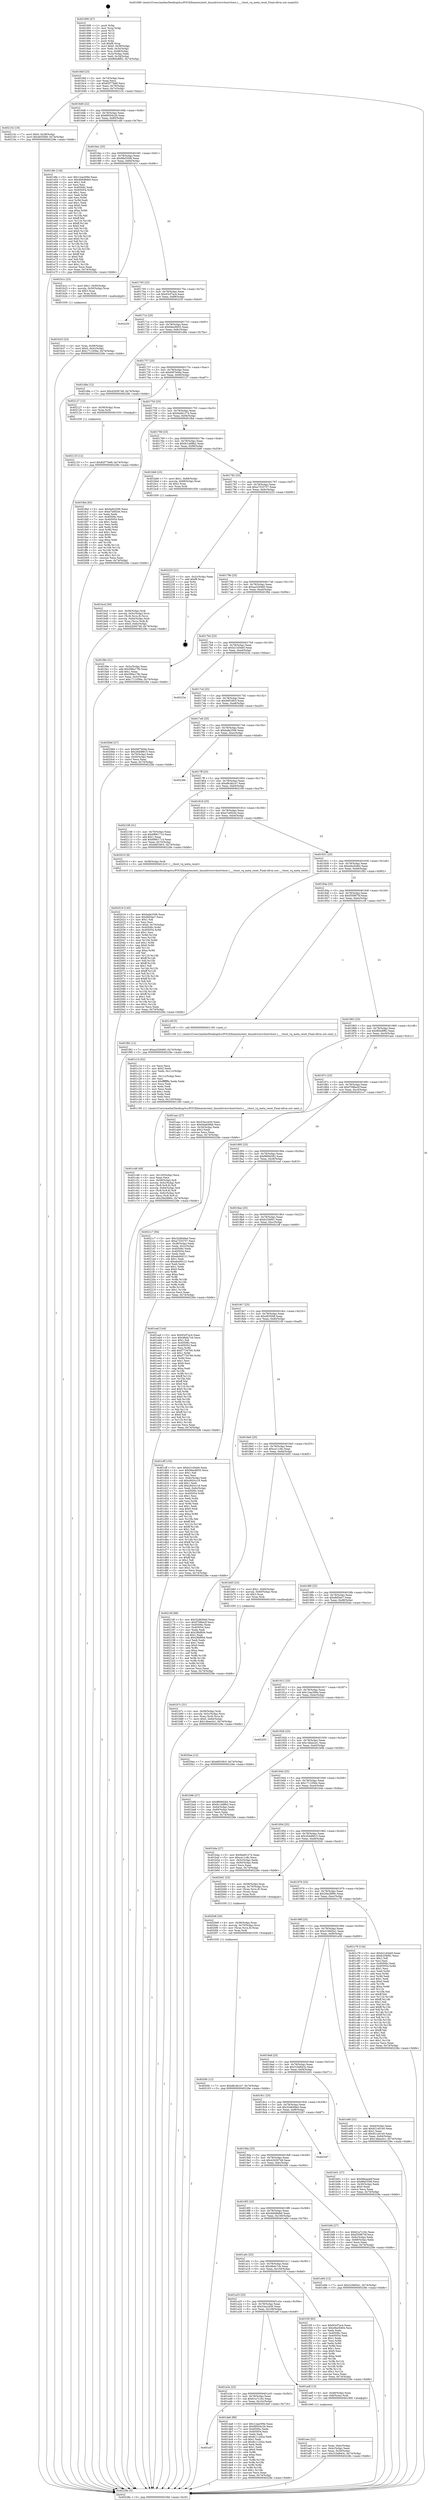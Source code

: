 digraph "0x401690" {
  label = "0x401690 (/mnt/c/Users/mathe/Desktop/tcc/POCII/binaries/extr_linuxdriversvhostvhost.c___vhost_vq_meta_reset_Final-ollvm.out::main(0))"
  labelloc = "t"
  node[shape=record]

  Entry [label="",width=0.3,height=0.3,shape=circle,fillcolor=black,style=filled]
  "0x4016bf" [label="{
     0x4016bf [23]\l
     | [instrs]\l
     &nbsp;&nbsp;0x4016bf \<+3\>: mov -0x74(%rbp),%eax\l
     &nbsp;&nbsp;0x4016c2 \<+2\>: mov %eax,%ecx\l
     &nbsp;&nbsp;0x4016c4 \<+6\>: sub $0x82f77b68,%ecx\l
     &nbsp;&nbsp;0x4016ca \<+3\>: mov %eax,-0x78(%rbp)\l
     &nbsp;&nbsp;0x4016cd \<+3\>: mov %ecx,-0x7c(%rbp)\l
     &nbsp;&nbsp;0x4016d0 \<+6\>: je 000000000040215c \<main+0xacc\>\l
  }"]
  "0x40215c" [label="{
     0x40215c [19]\l
     | [instrs]\l
     &nbsp;&nbsp;0x40215c \<+7\>: movl $0x0,-0x38(%rbp)\l
     &nbsp;&nbsp;0x402163 \<+7\>: movl $0x4835f48,-0x74(%rbp)\l
     &nbsp;&nbsp;0x40216a \<+5\>: jmp 000000000040228e \<main+0xbfe\>\l
  }"]
  "0x4016d6" [label="{
     0x4016d6 [22]\l
     | [instrs]\l
     &nbsp;&nbsp;0x4016d6 \<+5\>: jmp 00000000004016db \<main+0x4b\>\l
     &nbsp;&nbsp;0x4016db \<+3\>: mov -0x78(%rbp),%eax\l
     &nbsp;&nbsp;0x4016de \<+5\>: sub $0x89504c2b,%eax\l
     &nbsp;&nbsp;0x4016e3 \<+3\>: mov %eax,-0x80(%rbp)\l
     &nbsp;&nbsp;0x4016e6 \<+6\>: je 0000000000401dfe \<main+0x76e\>\l
  }"]
  Exit [label="",width=0.3,height=0.3,shape=circle,fillcolor=black,style=filled,peripheries=2]
  "0x401dfe" [label="{
     0x401dfe [134]\l
     | [instrs]\l
     &nbsp;&nbsp;0x401dfe \<+5\>: mov $0x12aa309e,%eax\l
     &nbsp;&nbsp;0x401e03 \<+5\>: mov $0x4b6d8db0,%ecx\l
     &nbsp;&nbsp;0x401e08 \<+2\>: mov $0x1,%dl\l
     &nbsp;&nbsp;0x401e0a \<+2\>: xor %esi,%esi\l
     &nbsp;&nbsp;0x401e0c \<+7\>: mov 0x40506c,%edi\l
     &nbsp;&nbsp;0x401e13 \<+8\>: mov 0x405054,%r8d\l
     &nbsp;&nbsp;0x401e1b \<+3\>: sub $0x1,%esi\l
     &nbsp;&nbsp;0x401e1e \<+3\>: mov %edi,%r9d\l
     &nbsp;&nbsp;0x401e21 \<+3\>: add %esi,%r9d\l
     &nbsp;&nbsp;0x401e24 \<+4\>: imul %r9d,%edi\l
     &nbsp;&nbsp;0x401e28 \<+3\>: and $0x1,%edi\l
     &nbsp;&nbsp;0x401e2b \<+3\>: cmp $0x0,%edi\l
     &nbsp;&nbsp;0x401e2e \<+4\>: sete %r10b\l
     &nbsp;&nbsp;0x401e32 \<+4\>: cmp $0xa,%r8d\l
     &nbsp;&nbsp;0x401e36 \<+4\>: setl %r11b\l
     &nbsp;&nbsp;0x401e3a \<+3\>: mov %r10b,%bl\l
     &nbsp;&nbsp;0x401e3d \<+3\>: xor $0xff,%bl\l
     &nbsp;&nbsp;0x401e40 \<+3\>: mov %r11b,%r14b\l
     &nbsp;&nbsp;0x401e43 \<+4\>: xor $0xff,%r14b\l
     &nbsp;&nbsp;0x401e47 \<+3\>: xor $0x0,%dl\l
     &nbsp;&nbsp;0x401e4a \<+3\>: mov %bl,%r15b\l
     &nbsp;&nbsp;0x401e4d \<+4\>: and $0x0,%r15b\l
     &nbsp;&nbsp;0x401e51 \<+3\>: and %dl,%r10b\l
     &nbsp;&nbsp;0x401e54 \<+3\>: mov %r14b,%r12b\l
     &nbsp;&nbsp;0x401e57 \<+4\>: and $0x0,%r12b\l
     &nbsp;&nbsp;0x401e5b \<+3\>: and %dl,%r11b\l
     &nbsp;&nbsp;0x401e5e \<+3\>: or %r10b,%r15b\l
     &nbsp;&nbsp;0x401e61 \<+3\>: or %r11b,%r12b\l
     &nbsp;&nbsp;0x401e64 \<+3\>: xor %r12b,%r15b\l
     &nbsp;&nbsp;0x401e67 \<+3\>: or %r14b,%bl\l
     &nbsp;&nbsp;0x401e6a \<+3\>: xor $0xff,%bl\l
     &nbsp;&nbsp;0x401e6d \<+3\>: or $0x0,%dl\l
     &nbsp;&nbsp;0x401e70 \<+2\>: and %dl,%bl\l
     &nbsp;&nbsp;0x401e72 \<+3\>: or %bl,%r15b\l
     &nbsp;&nbsp;0x401e75 \<+4\>: test $0x1,%r15b\l
     &nbsp;&nbsp;0x401e79 \<+3\>: cmovne %ecx,%eax\l
     &nbsp;&nbsp;0x401e7c \<+3\>: mov %eax,-0x74(%rbp)\l
     &nbsp;&nbsp;0x401e7f \<+5\>: jmp 000000000040228e \<main+0xbfe\>\l
  }"]
  "0x4016ec" [label="{
     0x4016ec [25]\l
     | [instrs]\l
     &nbsp;&nbsp;0x4016ec \<+5\>: jmp 00000000004016f1 \<main+0x61\>\l
     &nbsp;&nbsp;0x4016f1 \<+3\>: mov -0x78(%rbp),%eax\l
     &nbsp;&nbsp;0x4016f4 \<+5\>: sub $0x8fa555fd,%eax\l
     &nbsp;&nbsp;0x4016f9 \<+6\>: mov %eax,-0x84(%rbp)\l
     &nbsp;&nbsp;0x4016ff \<+6\>: je 0000000000401b1c \<main+0x48c\>\l
  }"]
  "0x402133" [label="{
     0x402133 [12]\l
     | [instrs]\l
     &nbsp;&nbsp;0x402133 \<+7\>: movl $0x82f77b68,-0x74(%rbp)\l
     &nbsp;&nbsp;0x40213a \<+5\>: jmp 000000000040228e \<main+0xbfe\>\l
  }"]
  "0x401b1c" [label="{
     0x401b1c [23]\l
     | [instrs]\l
     &nbsp;&nbsp;0x401b1c \<+7\>: movl $0x1,-0x50(%rbp)\l
     &nbsp;&nbsp;0x401b23 \<+4\>: movslq -0x50(%rbp),%rax\l
     &nbsp;&nbsp;0x401b27 \<+4\>: shl $0x3,%rax\l
     &nbsp;&nbsp;0x401b2b \<+3\>: mov %rax,%rdi\l
     &nbsp;&nbsp;0x401b2e \<+5\>: call 0000000000401050 \<malloc@plt\>\l
     | [calls]\l
     &nbsp;&nbsp;0x401050 \{1\} (unknown)\l
  }"]
  "0x401705" [label="{
     0x401705 [25]\l
     | [instrs]\l
     &nbsp;&nbsp;0x401705 \<+5\>: jmp 000000000040170a \<main+0x7a\>\l
     &nbsp;&nbsp;0x40170a \<+3\>: mov -0x78(%rbp),%eax\l
     &nbsp;&nbsp;0x40170d \<+5\>: sub $0x93cf7ac4,%eax\l
     &nbsp;&nbsp;0x401712 \<+6\>: mov %eax,-0x88(%rbp)\l
     &nbsp;&nbsp;0x401718 \<+6\>: je 000000000040225f \<main+0xbcf\>\l
  }"]
  "0x4020fc" [label="{
     0x4020fc [12]\l
     | [instrs]\l
     &nbsp;&nbsp;0x4020fc \<+7\>: movl $0xd8c4b1e7,-0x74(%rbp)\l
     &nbsp;&nbsp;0x402103 \<+5\>: jmp 000000000040228e \<main+0xbfe\>\l
  }"]
  "0x40225f" [label="{
     0x40225f\l
  }", style=dashed]
  "0x40171e" [label="{
     0x40171e [25]\l
     | [instrs]\l
     &nbsp;&nbsp;0x40171e \<+5\>: jmp 0000000000401723 \<main+0x93\>\l
     &nbsp;&nbsp;0x401723 \<+3\>: mov -0x78(%rbp),%eax\l
     &nbsp;&nbsp;0x401726 \<+5\>: sub $0x94ec6655,%eax\l
     &nbsp;&nbsp;0x40172b \<+6\>: mov %eax,-0x8c(%rbp)\l
     &nbsp;&nbsp;0x401731 \<+6\>: je 0000000000401d9a \<main+0x70a\>\l
  }"]
  "0x4020e8" [label="{
     0x4020e8 [20]\l
     | [instrs]\l
     &nbsp;&nbsp;0x4020e8 \<+4\>: mov -0x58(%rbp),%rax\l
     &nbsp;&nbsp;0x4020ec \<+4\>: movslq -0x70(%rbp),%rcx\l
     &nbsp;&nbsp;0x4020f0 \<+4\>: mov (%rax,%rcx,8),%rax\l
     &nbsp;&nbsp;0x4020f4 \<+3\>: mov %rax,%rdi\l
     &nbsp;&nbsp;0x4020f7 \<+5\>: call 0000000000401030 \<free@plt\>\l
     | [calls]\l
     &nbsp;&nbsp;0x401030 \{1\} (unknown)\l
  }"]
  "0x401d9a" [label="{
     0x401d9a [12]\l
     | [instrs]\l
     &nbsp;&nbsp;0x401d9a \<+7\>: movl $0x42b56748,-0x74(%rbp)\l
     &nbsp;&nbsp;0x401da1 \<+5\>: jmp 000000000040228e \<main+0xbfe\>\l
  }"]
  "0x401737" [label="{
     0x401737 [25]\l
     | [instrs]\l
     &nbsp;&nbsp;0x401737 \<+5\>: jmp 000000000040173c \<main+0xac\>\l
     &nbsp;&nbsp;0x40173c \<+3\>: mov -0x78(%rbp),%eax\l
     &nbsp;&nbsp;0x40173f \<+5\>: sub $0x94f7b0da,%eax\l
     &nbsp;&nbsp;0x401744 \<+6\>: mov %eax,-0x90(%rbp)\l
     &nbsp;&nbsp;0x40174a \<+6\>: je 0000000000402127 \<main+0xa97\>\l
  }"]
  "0x402019" [label="{
     0x402019 [145]\l
     | [instrs]\l
     &nbsp;&nbsp;0x402019 \<+5\>: mov $0xbafe2506,%eax\l
     &nbsp;&nbsp;0x40201e \<+5\>: mov $0xdbf3ae7,%ecx\l
     &nbsp;&nbsp;0x402023 \<+2\>: mov $0x1,%dl\l
     &nbsp;&nbsp;0x402025 \<+2\>: xor %esi,%esi\l
     &nbsp;&nbsp;0x402027 \<+7\>: movl $0x0,-0x70(%rbp)\l
     &nbsp;&nbsp;0x40202e \<+8\>: mov 0x40506c,%r8d\l
     &nbsp;&nbsp;0x402036 \<+8\>: mov 0x405054,%r9d\l
     &nbsp;&nbsp;0x40203e \<+3\>: sub $0x1,%esi\l
     &nbsp;&nbsp;0x402041 \<+3\>: mov %r8d,%r10d\l
     &nbsp;&nbsp;0x402044 \<+3\>: add %esi,%r10d\l
     &nbsp;&nbsp;0x402047 \<+4\>: imul %r10d,%r8d\l
     &nbsp;&nbsp;0x40204b \<+4\>: and $0x1,%r8d\l
     &nbsp;&nbsp;0x40204f \<+4\>: cmp $0x0,%r8d\l
     &nbsp;&nbsp;0x402053 \<+4\>: sete %r11b\l
     &nbsp;&nbsp;0x402057 \<+4\>: cmp $0xa,%r9d\l
     &nbsp;&nbsp;0x40205b \<+3\>: setl %bl\l
     &nbsp;&nbsp;0x40205e \<+3\>: mov %r11b,%r14b\l
     &nbsp;&nbsp;0x402061 \<+4\>: xor $0xff,%r14b\l
     &nbsp;&nbsp;0x402065 \<+3\>: mov %bl,%r15b\l
     &nbsp;&nbsp;0x402068 \<+4\>: xor $0xff,%r15b\l
     &nbsp;&nbsp;0x40206c \<+3\>: xor $0x1,%dl\l
     &nbsp;&nbsp;0x40206f \<+3\>: mov %r14b,%r12b\l
     &nbsp;&nbsp;0x402072 \<+4\>: and $0xff,%r12b\l
     &nbsp;&nbsp;0x402076 \<+3\>: and %dl,%r11b\l
     &nbsp;&nbsp;0x402079 \<+3\>: mov %r15b,%r13b\l
     &nbsp;&nbsp;0x40207c \<+4\>: and $0xff,%r13b\l
     &nbsp;&nbsp;0x402080 \<+2\>: and %dl,%bl\l
     &nbsp;&nbsp;0x402082 \<+3\>: or %r11b,%r12b\l
     &nbsp;&nbsp;0x402085 \<+3\>: or %bl,%r13b\l
     &nbsp;&nbsp;0x402088 \<+3\>: xor %r13b,%r12b\l
     &nbsp;&nbsp;0x40208b \<+3\>: or %r15b,%r14b\l
     &nbsp;&nbsp;0x40208e \<+4\>: xor $0xff,%r14b\l
     &nbsp;&nbsp;0x402092 \<+3\>: or $0x1,%dl\l
     &nbsp;&nbsp;0x402095 \<+3\>: and %dl,%r14b\l
     &nbsp;&nbsp;0x402098 \<+3\>: or %r14b,%r12b\l
     &nbsp;&nbsp;0x40209b \<+4\>: test $0x1,%r12b\l
     &nbsp;&nbsp;0x40209f \<+3\>: cmovne %ecx,%eax\l
     &nbsp;&nbsp;0x4020a2 \<+3\>: mov %eax,-0x74(%rbp)\l
     &nbsp;&nbsp;0x4020a5 \<+5\>: jmp 000000000040228e \<main+0xbfe\>\l
  }"]
  "0x402127" [label="{
     0x402127 [12]\l
     | [instrs]\l
     &nbsp;&nbsp;0x402127 \<+4\>: mov -0x58(%rbp),%rax\l
     &nbsp;&nbsp;0x40212b \<+3\>: mov %rax,%rdi\l
     &nbsp;&nbsp;0x40212e \<+5\>: call 0000000000401030 \<free@plt\>\l
     | [calls]\l
     &nbsp;&nbsp;0x401030 \{1\} (unknown)\l
  }"]
  "0x401750" [label="{
     0x401750 [25]\l
     | [instrs]\l
     &nbsp;&nbsp;0x401750 \<+5\>: jmp 0000000000401755 \<main+0xc5\>\l
     &nbsp;&nbsp;0x401755 \<+3\>: mov -0x78(%rbp),%eax\l
     &nbsp;&nbsp;0x401758 \<+5\>: sub $0x9a461274,%eax\l
     &nbsp;&nbsp;0x40175d \<+6\>: mov %eax,-0x94(%rbp)\l
     &nbsp;&nbsp;0x401763 \<+6\>: je 0000000000401fbd \<main+0x92d\>\l
  }"]
  "0x401a57" [label="{
     0x401a57\l
  }", style=dashed]
  "0x401fbd" [label="{
     0x401fbd [83]\l
     | [instrs]\l
     &nbsp;&nbsp;0x401fbd \<+5\>: mov $0xbafe2506,%eax\l
     &nbsp;&nbsp;0x401fc2 \<+5\>: mov $0xe7a0f244,%ecx\l
     &nbsp;&nbsp;0x401fc7 \<+2\>: xor %edx,%edx\l
     &nbsp;&nbsp;0x401fc9 \<+7\>: mov 0x40506c,%esi\l
     &nbsp;&nbsp;0x401fd0 \<+7\>: mov 0x405054,%edi\l
     &nbsp;&nbsp;0x401fd7 \<+3\>: sub $0x1,%edx\l
     &nbsp;&nbsp;0x401fda \<+3\>: mov %esi,%r8d\l
     &nbsp;&nbsp;0x401fdd \<+3\>: add %edx,%r8d\l
     &nbsp;&nbsp;0x401fe0 \<+4\>: imul %r8d,%esi\l
     &nbsp;&nbsp;0x401fe4 \<+3\>: and $0x1,%esi\l
     &nbsp;&nbsp;0x401fe7 \<+3\>: cmp $0x0,%esi\l
     &nbsp;&nbsp;0x401fea \<+4\>: sete %r9b\l
     &nbsp;&nbsp;0x401fee \<+3\>: cmp $0xa,%edi\l
     &nbsp;&nbsp;0x401ff1 \<+4\>: setl %r10b\l
     &nbsp;&nbsp;0x401ff5 \<+3\>: mov %r9b,%r11b\l
     &nbsp;&nbsp;0x401ff8 \<+3\>: and %r10b,%r11b\l
     &nbsp;&nbsp;0x401ffb \<+3\>: xor %r10b,%r9b\l
     &nbsp;&nbsp;0x401ffe \<+3\>: or %r9b,%r11b\l
     &nbsp;&nbsp;0x402001 \<+4\>: test $0x1,%r11b\l
     &nbsp;&nbsp;0x402005 \<+3\>: cmovne %ecx,%eax\l
     &nbsp;&nbsp;0x402008 \<+3\>: mov %eax,-0x74(%rbp)\l
     &nbsp;&nbsp;0x40200b \<+5\>: jmp 000000000040228e \<main+0xbfe\>\l
  }"]
  "0x401769" [label="{
     0x401769 [25]\l
     | [instrs]\l
     &nbsp;&nbsp;0x401769 \<+5\>: jmp 000000000040176e \<main+0xde\>\l
     &nbsp;&nbsp;0x40176e \<+3\>: mov -0x78(%rbp),%eax\l
     &nbsp;&nbsp;0x401771 \<+5\>: sub $0x9c1dd8b2,%eax\l
     &nbsp;&nbsp;0x401776 \<+6\>: mov %eax,-0x98(%rbp)\l
     &nbsp;&nbsp;0x40177c \<+6\>: je 0000000000401bb6 \<main+0x526\>\l
  }"]
  "0x401da6" [label="{
     0x401da6 [88]\l
     | [instrs]\l
     &nbsp;&nbsp;0x401da6 \<+5\>: mov $0x12aa309e,%eax\l
     &nbsp;&nbsp;0x401dab \<+5\>: mov $0x89504c2b,%ecx\l
     &nbsp;&nbsp;0x401db0 \<+7\>: mov 0x40506c,%edx\l
     &nbsp;&nbsp;0x401db7 \<+7\>: mov 0x405054,%esi\l
     &nbsp;&nbsp;0x401dbe \<+2\>: mov %edx,%edi\l
     &nbsp;&nbsp;0x401dc0 \<+6\>: add $0x8c112d2a,%edi\l
     &nbsp;&nbsp;0x401dc6 \<+3\>: sub $0x1,%edi\l
     &nbsp;&nbsp;0x401dc9 \<+6\>: sub $0x8c112d2a,%edi\l
     &nbsp;&nbsp;0x401dcf \<+3\>: imul %edi,%edx\l
     &nbsp;&nbsp;0x401dd2 \<+3\>: and $0x1,%edx\l
     &nbsp;&nbsp;0x401dd5 \<+3\>: cmp $0x0,%edx\l
     &nbsp;&nbsp;0x401dd8 \<+4\>: sete %r8b\l
     &nbsp;&nbsp;0x401ddc \<+3\>: cmp $0xa,%esi\l
     &nbsp;&nbsp;0x401ddf \<+4\>: setl %r9b\l
     &nbsp;&nbsp;0x401de3 \<+3\>: mov %r8b,%r10b\l
     &nbsp;&nbsp;0x401de6 \<+3\>: and %r9b,%r10b\l
     &nbsp;&nbsp;0x401de9 \<+3\>: xor %r9b,%r8b\l
     &nbsp;&nbsp;0x401dec \<+3\>: or %r8b,%r10b\l
     &nbsp;&nbsp;0x401def \<+4\>: test $0x1,%r10b\l
     &nbsp;&nbsp;0x401df3 \<+3\>: cmovne %ecx,%eax\l
     &nbsp;&nbsp;0x401df6 \<+3\>: mov %eax,-0x74(%rbp)\l
     &nbsp;&nbsp;0x401df9 \<+5\>: jmp 000000000040228e \<main+0xbfe\>\l
  }"]
  "0x401bb6" [label="{
     0x401bb6 [23]\l
     | [instrs]\l
     &nbsp;&nbsp;0x401bb6 \<+7\>: movl $0x1,-0x68(%rbp)\l
     &nbsp;&nbsp;0x401bbd \<+4\>: movslq -0x68(%rbp),%rax\l
     &nbsp;&nbsp;0x401bc1 \<+4\>: shl $0x2,%rax\l
     &nbsp;&nbsp;0x401bc5 \<+3\>: mov %rax,%rdi\l
     &nbsp;&nbsp;0x401bc8 \<+5\>: call 0000000000401050 \<malloc@plt\>\l
     | [calls]\l
     &nbsp;&nbsp;0x401050 \{1\} (unknown)\l
  }"]
  "0x401782" [label="{
     0x401782 [25]\l
     | [instrs]\l
     &nbsp;&nbsp;0x401782 \<+5\>: jmp 0000000000401787 \<main+0xf7\>\l
     &nbsp;&nbsp;0x401787 \<+3\>: mov -0x78(%rbp),%eax\l
     &nbsp;&nbsp;0x40178a \<+5\>: sub $0xa7333757,%eax\l
     &nbsp;&nbsp;0x40178f \<+6\>: mov %eax,-0x9c(%rbp)\l
     &nbsp;&nbsp;0x401795 \<+6\>: je 0000000000402225 \<main+0xb95\>\l
  }"]
  "0x401c48" [label="{
     0x401c48 [49]\l
     | [instrs]\l
     &nbsp;&nbsp;0x401c48 \<+6\>: mov -0x120(%rbp),%ecx\l
     &nbsp;&nbsp;0x401c4e \<+3\>: imul %eax,%ecx\l
     &nbsp;&nbsp;0x401c51 \<+4\>: mov -0x58(%rbp),%r8\l
     &nbsp;&nbsp;0x401c55 \<+4\>: movslq -0x5c(%rbp),%r9\l
     &nbsp;&nbsp;0x401c59 \<+4\>: mov (%r8,%r9,8),%r8\l
     &nbsp;&nbsp;0x401c5d \<+4\>: movslq -0x64(%rbp),%r9\l
     &nbsp;&nbsp;0x401c61 \<+4\>: mov (%r8,%r9,8),%r8\l
     &nbsp;&nbsp;0x401c65 \<+4\>: movslq -0x6c(%rbp),%r9\l
     &nbsp;&nbsp;0x401c69 \<+4\>: mov %ecx,(%r8,%r9,4)\l
     &nbsp;&nbsp;0x401c6d \<+7\>: movl $0x29a2889c,-0x74(%rbp)\l
     &nbsp;&nbsp;0x401c74 \<+5\>: jmp 000000000040228e \<main+0xbfe\>\l
  }"]
  "0x402225" [label="{
     0x402225 [21]\l
     | [instrs]\l
     &nbsp;&nbsp;0x402225 \<+3\>: mov -0x2c(%rbp),%eax\l
     &nbsp;&nbsp;0x402228 \<+7\>: add $0xf8,%rsp\l
     &nbsp;&nbsp;0x40222f \<+1\>: pop %rbx\l
     &nbsp;&nbsp;0x402230 \<+2\>: pop %r12\l
     &nbsp;&nbsp;0x402232 \<+2\>: pop %r13\l
     &nbsp;&nbsp;0x402234 \<+2\>: pop %r14\l
     &nbsp;&nbsp;0x402236 \<+2\>: pop %r15\l
     &nbsp;&nbsp;0x402238 \<+1\>: pop %rbp\l
     &nbsp;&nbsp;0x402239 \<+1\>: ret\l
  }"]
  "0x40179b" [label="{
     0x40179b [25]\l
     | [instrs]\l
     &nbsp;&nbsp;0x40179b \<+5\>: jmp 00000000004017a0 \<main+0x110\>\l
     &nbsp;&nbsp;0x4017a0 \<+3\>: mov -0x78(%rbp),%eax\l
     &nbsp;&nbsp;0x4017a3 \<+5\>: sub $0xaa326460,%eax\l
     &nbsp;&nbsp;0x4017a8 \<+6\>: mov %eax,-0xa0(%rbp)\l
     &nbsp;&nbsp;0x4017ae \<+6\>: je 0000000000401f9e \<main+0x90e\>\l
  }"]
  "0x401c14" [label="{
     0x401c14 [52]\l
     | [instrs]\l
     &nbsp;&nbsp;0x401c14 \<+2\>: xor %ecx,%ecx\l
     &nbsp;&nbsp;0x401c16 \<+5\>: mov $0x2,%edx\l
     &nbsp;&nbsp;0x401c1b \<+6\>: mov %edx,-0x11c(%rbp)\l
     &nbsp;&nbsp;0x401c21 \<+1\>: cltd\l
     &nbsp;&nbsp;0x401c22 \<+6\>: mov -0x11c(%rbp),%esi\l
     &nbsp;&nbsp;0x401c28 \<+2\>: idiv %esi\l
     &nbsp;&nbsp;0x401c2a \<+6\>: imul $0xfffffffe,%edx,%edx\l
     &nbsp;&nbsp;0x401c30 \<+2\>: mov %ecx,%edi\l
     &nbsp;&nbsp;0x401c32 \<+2\>: sub %edx,%edi\l
     &nbsp;&nbsp;0x401c34 \<+2\>: mov %ecx,%edx\l
     &nbsp;&nbsp;0x401c36 \<+3\>: sub $0x1,%edx\l
     &nbsp;&nbsp;0x401c39 \<+2\>: add %edx,%edi\l
     &nbsp;&nbsp;0x401c3b \<+2\>: sub %edi,%ecx\l
     &nbsp;&nbsp;0x401c3d \<+6\>: mov %ecx,-0x120(%rbp)\l
     &nbsp;&nbsp;0x401c43 \<+5\>: call 0000000000401160 \<next_i\>\l
     | [calls]\l
     &nbsp;&nbsp;0x401160 \{1\} (/mnt/c/Users/mathe/Desktop/tcc/POCII/binaries/extr_linuxdriversvhostvhost.c___vhost_vq_meta_reset_Final-ollvm.out::next_i)\l
  }"]
  "0x401f9e" [label="{
     0x401f9e [31]\l
     | [instrs]\l
     &nbsp;&nbsp;0x401f9e \<+3\>: mov -0x5c(%rbp),%eax\l
     &nbsp;&nbsp;0x401fa1 \<+5\>: add $0x596a17fb,%eax\l
     &nbsp;&nbsp;0x401fa6 \<+3\>: add $0x1,%eax\l
     &nbsp;&nbsp;0x401fa9 \<+5\>: sub $0x596a17fb,%eax\l
     &nbsp;&nbsp;0x401fae \<+3\>: mov %eax,-0x5c(%rbp)\l
     &nbsp;&nbsp;0x401fb1 \<+7\>: movl $0x1711056e,-0x74(%rbp)\l
     &nbsp;&nbsp;0x401fb8 \<+5\>: jmp 000000000040228e \<main+0xbfe\>\l
  }"]
  "0x4017b4" [label="{
     0x4017b4 [25]\l
     | [instrs]\l
     &nbsp;&nbsp;0x4017b4 \<+5\>: jmp 00000000004017b9 \<main+0x129\>\l
     &nbsp;&nbsp;0x4017b9 \<+3\>: mov -0x78(%rbp),%eax\l
     &nbsp;&nbsp;0x4017bc \<+5\>: sub $0xb21d3eb0,%eax\l
     &nbsp;&nbsp;0x4017c1 \<+6\>: mov %eax,-0xa4(%rbp)\l
     &nbsp;&nbsp;0x4017c7 \<+6\>: je 000000000040223a \<main+0xbaa\>\l
  }"]
  "0x401bcd" [label="{
     0x401bcd [39]\l
     | [instrs]\l
     &nbsp;&nbsp;0x401bcd \<+4\>: mov -0x58(%rbp),%rdi\l
     &nbsp;&nbsp;0x401bd1 \<+4\>: movslq -0x5c(%rbp),%rcx\l
     &nbsp;&nbsp;0x401bd5 \<+4\>: mov (%rdi,%rcx,8),%rcx\l
     &nbsp;&nbsp;0x401bd9 \<+4\>: movslq -0x64(%rbp),%rdi\l
     &nbsp;&nbsp;0x401bdd \<+4\>: mov %rax,(%rcx,%rdi,8)\l
     &nbsp;&nbsp;0x401be1 \<+7\>: movl $0x0,-0x6c(%rbp)\l
     &nbsp;&nbsp;0x401be8 \<+7\>: movl $0x42b56748,-0x74(%rbp)\l
     &nbsp;&nbsp;0x401bef \<+5\>: jmp 000000000040228e \<main+0xbfe\>\l
  }"]
  "0x40223a" [label="{
     0x40223a\l
  }", style=dashed]
  "0x4017cd" [label="{
     0x4017cd [25]\l
     | [instrs]\l
     &nbsp;&nbsp;0x4017cd \<+5\>: jmp 00000000004017d2 \<main+0x142\>\l
     &nbsp;&nbsp;0x4017d2 \<+3\>: mov -0x78(%rbp),%eax\l
     &nbsp;&nbsp;0x4017d5 \<+5\>: sub $0xb6f16fc5,%eax\l
     &nbsp;&nbsp;0x4017da \<+6\>: mov %eax,-0xa8(%rbp)\l
     &nbsp;&nbsp;0x4017e0 \<+6\>: je 00000000004020b6 \<main+0xa26\>\l
  }"]
  "0x401b7c" [label="{
     0x401b7c [31]\l
     | [instrs]\l
     &nbsp;&nbsp;0x401b7c \<+4\>: mov -0x58(%rbp),%rdi\l
     &nbsp;&nbsp;0x401b80 \<+4\>: movslq -0x5c(%rbp),%rcx\l
     &nbsp;&nbsp;0x401b84 \<+4\>: mov %rax,(%rdi,%rcx,8)\l
     &nbsp;&nbsp;0x401b88 \<+7\>: movl $0x0,-0x64(%rbp)\l
     &nbsp;&nbsp;0x401b8f \<+7\>: movl $0x14bee2e1,-0x74(%rbp)\l
     &nbsp;&nbsp;0x401b96 \<+5\>: jmp 000000000040228e \<main+0xbfe\>\l
  }"]
  "0x4020b6" [label="{
     0x4020b6 [27]\l
     | [instrs]\l
     &nbsp;&nbsp;0x4020b6 \<+5\>: mov $0x94f7b0da,%eax\l
     &nbsp;&nbsp;0x4020bb \<+5\>: mov $0x264d8815,%ecx\l
     &nbsp;&nbsp;0x4020c0 \<+3\>: mov -0x70(%rbp),%edx\l
     &nbsp;&nbsp;0x4020c3 \<+3\>: cmp -0x50(%rbp),%edx\l
     &nbsp;&nbsp;0x4020c6 \<+3\>: cmovl %ecx,%eax\l
     &nbsp;&nbsp;0x4020c9 \<+3\>: mov %eax,-0x74(%rbp)\l
     &nbsp;&nbsp;0x4020cc \<+5\>: jmp 000000000040228e \<main+0xbfe\>\l
  }"]
  "0x4017e6" [label="{
     0x4017e6 [25]\l
     | [instrs]\l
     &nbsp;&nbsp;0x4017e6 \<+5\>: jmp 00000000004017eb \<main+0x15b\>\l
     &nbsp;&nbsp;0x4017eb \<+3\>: mov -0x78(%rbp),%eax\l
     &nbsp;&nbsp;0x4017ee \<+5\>: sub $0xbafe2506,%eax\l
     &nbsp;&nbsp;0x4017f3 \<+6\>: mov %eax,-0xac(%rbp)\l
     &nbsp;&nbsp;0x4017f9 \<+6\>: je 000000000040226b \<main+0xbdb\>\l
  }"]
  "0x401b33" [label="{
     0x401b33 [23]\l
     | [instrs]\l
     &nbsp;&nbsp;0x401b33 \<+4\>: mov %rax,-0x58(%rbp)\l
     &nbsp;&nbsp;0x401b37 \<+7\>: movl $0x0,-0x5c(%rbp)\l
     &nbsp;&nbsp;0x401b3e \<+7\>: movl $0x1711056e,-0x74(%rbp)\l
     &nbsp;&nbsp;0x401b45 \<+5\>: jmp 000000000040228e \<main+0xbfe\>\l
  }"]
  "0x40226b" [label="{
     0x40226b\l
  }", style=dashed]
  "0x4017ff" [label="{
     0x4017ff [25]\l
     | [instrs]\l
     &nbsp;&nbsp;0x4017ff \<+5\>: jmp 0000000000401804 \<main+0x174\>\l
     &nbsp;&nbsp;0x401804 \<+3\>: mov -0x78(%rbp),%eax\l
     &nbsp;&nbsp;0x401807 \<+5\>: sub $0xd8c4b1e7,%eax\l
     &nbsp;&nbsp;0x40180c \<+6\>: mov %eax,-0xb0(%rbp)\l
     &nbsp;&nbsp;0x401812 \<+6\>: je 0000000000402108 \<main+0xa78\>\l
  }"]
  "0x401aec" [label="{
     0x401aec [21]\l
     | [instrs]\l
     &nbsp;&nbsp;0x401aec \<+3\>: mov %eax,-0x4c(%rbp)\l
     &nbsp;&nbsp;0x401aef \<+3\>: mov -0x4c(%rbp),%eax\l
     &nbsp;&nbsp;0x401af2 \<+3\>: mov %eax,-0x30(%rbp)\l
     &nbsp;&nbsp;0x401af5 \<+7\>: movl $0x31bd643c,-0x74(%rbp)\l
     &nbsp;&nbsp;0x401afc \<+5\>: jmp 000000000040228e \<main+0xbfe\>\l
  }"]
  "0x402108" [label="{
     0x402108 [31]\l
     | [instrs]\l
     &nbsp;&nbsp;0x402108 \<+3\>: mov -0x70(%rbp),%eax\l
     &nbsp;&nbsp;0x40210b \<+5\>: sub $0x6f661714,%eax\l
     &nbsp;&nbsp;0x402110 \<+3\>: add $0x1,%eax\l
     &nbsp;&nbsp;0x402113 \<+5\>: add $0x6f661714,%eax\l
     &nbsp;&nbsp;0x402118 \<+3\>: mov %eax,-0x70(%rbp)\l
     &nbsp;&nbsp;0x40211b \<+7\>: movl $0xb6f16fc5,-0x74(%rbp)\l
     &nbsp;&nbsp;0x402122 \<+5\>: jmp 000000000040228e \<main+0xbfe\>\l
  }"]
  "0x401818" [label="{
     0x401818 [25]\l
     | [instrs]\l
     &nbsp;&nbsp;0x401818 \<+5\>: jmp 000000000040181d \<main+0x18d\>\l
     &nbsp;&nbsp;0x40181d \<+3\>: mov -0x78(%rbp),%eax\l
     &nbsp;&nbsp;0x401820 \<+5\>: sub $0xe7a0f244,%eax\l
     &nbsp;&nbsp;0x401825 \<+6\>: mov %eax,-0xb4(%rbp)\l
     &nbsp;&nbsp;0x40182b \<+6\>: je 0000000000402010 \<main+0x980\>\l
  }"]
  "0x401a3e" [label="{
     0x401a3e [25]\l
     | [instrs]\l
     &nbsp;&nbsp;0x401a3e \<+5\>: jmp 0000000000401a43 \<main+0x3b3\>\l
     &nbsp;&nbsp;0x401a43 \<+3\>: mov -0x78(%rbp),%eax\l
     &nbsp;&nbsp;0x401a46 \<+5\>: sub $0x61a7c16c,%eax\l
     &nbsp;&nbsp;0x401a4b \<+6\>: mov %eax,-0x10c(%rbp)\l
     &nbsp;&nbsp;0x401a51 \<+6\>: je 0000000000401da6 \<main+0x716\>\l
  }"]
  "0x402010" [label="{
     0x402010 [9]\l
     | [instrs]\l
     &nbsp;&nbsp;0x402010 \<+4\>: mov -0x58(%rbp),%rdi\l
     &nbsp;&nbsp;0x402014 \<+5\>: call 0000000000401410 \<__vhost_vq_meta_reset\>\l
     | [calls]\l
     &nbsp;&nbsp;0x401410 \{1\} (/mnt/c/Users/mathe/Desktop/tcc/POCII/binaries/extr_linuxdriversvhostvhost.c___vhost_vq_meta_reset_Final-ollvm.out::__vhost_vq_meta_reset)\l
  }"]
  "0x401831" [label="{
     0x401831 [25]\l
     | [instrs]\l
     &nbsp;&nbsp;0x401831 \<+5\>: jmp 0000000000401836 \<main+0x1a6\>\l
     &nbsp;&nbsp;0x401836 \<+3\>: mov -0x78(%rbp),%eax\l
     &nbsp;&nbsp;0x401839 \<+5\>: sub $0xe9a26464,%eax\l
     &nbsp;&nbsp;0x40183e \<+6\>: mov %eax,-0xb8(%rbp)\l
     &nbsp;&nbsp;0x401844 \<+6\>: je 0000000000401f92 \<main+0x902\>\l
  }"]
  "0x401adf" [label="{
     0x401adf [13]\l
     | [instrs]\l
     &nbsp;&nbsp;0x401adf \<+4\>: mov -0x48(%rbp),%rax\l
     &nbsp;&nbsp;0x401ae3 \<+4\>: mov 0x8(%rax),%rdi\l
     &nbsp;&nbsp;0x401ae7 \<+5\>: call 0000000000401060 \<atoi@plt\>\l
     | [calls]\l
     &nbsp;&nbsp;0x401060 \{1\} (unknown)\l
  }"]
  "0x401f92" [label="{
     0x401f92 [12]\l
     | [instrs]\l
     &nbsp;&nbsp;0x401f92 \<+7\>: movl $0xaa326460,-0x74(%rbp)\l
     &nbsp;&nbsp;0x401f99 \<+5\>: jmp 000000000040228e \<main+0xbfe\>\l
  }"]
  "0x40184a" [label="{
     0x40184a [25]\l
     | [instrs]\l
     &nbsp;&nbsp;0x40184a \<+5\>: jmp 000000000040184f \<main+0x1bf\>\l
     &nbsp;&nbsp;0x40184f \<+3\>: mov -0x78(%rbp),%eax\l
     &nbsp;&nbsp;0x401852 \<+5\>: sub $0xf359875f,%eax\l
     &nbsp;&nbsp;0x401857 \<+6\>: mov %eax,-0xbc(%rbp)\l
     &nbsp;&nbsp;0x40185d \<+6\>: je 0000000000401c0f \<main+0x57f\>\l
  }"]
  "0x401a25" [label="{
     0x401a25 [25]\l
     | [instrs]\l
     &nbsp;&nbsp;0x401a25 \<+5\>: jmp 0000000000401a2a \<main+0x39a\>\l
     &nbsp;&nbsp;0x401a2a \<+3\>: mov -0x78(%rbp),%eax\l
     &nbsp;&nbsp;0x401a2d \<+5\>: sub $0x53accb30,%eax\l
     &nbsp;&nbsp;0x401a32 \<+6\>: mov %eax,-0x108(%rbp)\l
     &nbsp;&nbsp;0x401a38 \<+6\>: je 0000000000401adf \<main+0x44f\>\l
  }"]
  "0x401c0f" [label="{
     0x401c0f [5]\l
     | [instrs]\l
     &nbsp;&nbsp;0x401c0f \<+5\>: call 0000000000401160 \<next_i\>\l
     | [calls]\l
     &nbsp;&nbsp;0x401160 \{1\} (/mnt/c/Users/mathe/Desktop/tcc/POCII/binaries/extr_linuxdriversvhostvhost.c___vhost_vq_meta_reset_Final-ollvm.out::next_i)\l
  }"]
  "0x401863" [label="{
     0x401863 [25]\l
     | [instrs]\l
     &nbsp;&nbsp;0x401863 \<+5\>: jmp 0000000000401868 \<main+0x1d8\>\l
     &nbsp;&nbsp;0x401868 \<+3\>: mov -0x78(%rbp),%eax\l
     &nbsp;&nbsp;0x40186b \<+5\>: sub $0xf60e8f82,%eax\l
     &nbsp;&nbsp;0x401870 \<+6\>: mov %eax,-0xc0(%rbp)\l
     &nbsp;&nbsp;0x401876 \<+6\>: je 0000000000401aac \<main+0x41c\>\l
  }"]
  "0x401f3f" [label="{
     0x401f3f [83]\l
     | [instrs]\l
     &nbsp;&nbsp;0x401f3f \<+5\>: mov $0x93cf7ac4,%eax\l
     &nbsp;&nbsp;0x401f44 \<+5\>: mov $0xe9a26464,%ecx\l
     &nbsp;&nbsp;0x401f49 \<+2\>: xor %edx,%edx\l
     &nbsp;&nbsp;0x401f4b \<+7\>: mov 0x40506c,%esi\l
     &nbsp;&nbsp;0x401f52 \<+7\>: mov 0x405054,%edi\l
     &nbsp;&nbsp;0x401f59 \<+3\>: sub $0x1,%edx\l
     &nbsp;&nbsp;0x401f5c \<+3\>: mov %esi,%r8d\l
     &nbsp;&nbsp;0x401f5f \<+3\>: add %edx,%r8d\l
     &nbsp;&nbsp;0x401f62 \<+4\>: imul %r8d,%esi\l
     &nbsp;&nbsp;0x401f66 \<+3\>: and $0x1,%esi\l
     &nbsp;&nbsp;0x401f69 \<+3\>: cmp $0x0,%esi\l
     &nbsp;&nbsp;0x401f6c \<+4\>: sete %r9b\l
     &nbsp;&nbsp;0x401f70 \<+3\>: cmp $0xa,%edi\l
     &nbsp;&nbsp;0x401f73 \<+4\>: setl %r10b\l
     &nbsp;&nbsp;0x401f77 \<+3\>: mov %r9b,%r11b\l
     &nbsp;&nbsp;0x401f7a \<+3\>: and %r10b,%r11b\l
     &nbsp;&nbsp;0x401f7d \<+3\>: xor %r10b,%r9b\l
     &nbsp;&nbsp;0x401f80 \<+3\>: or %r9b,%r11b\l
     &nbsp;&nbsp;0x401f83 \<+4\>: test $0x1,%r11b\l
     &nbsp;&nbsp;0x401f87 \<+3\>: cmovne %ecx,%eax\l
     &nbsp;&nbsp;0x401f8a \<+3\>: mov %eax,-0x74(%rbp)\l
     &nbsp;&nbsp;0x401f8d \<+5\>: jmp 000000000040228e \<main+0xbfe\>\l
  }"]
  "0x401aac" [label="{
     0x401aac [27]\l
     | [instrs]\l
     &nbsp;&nbsp;0x401aac \<+5\>: mov $0x53accb30,%eax\l
     &nbsp;&nbsp;0x401ab1 \<+5\>: mov $0x6da849bb,%ecx\l
     &nbsp;&nbsp;0x401ab6 \<+3\>: mov -0x34(%rbp),%edx\l
     &nbsp;&nbsp;0x401ab9 \<+3\>: cmp $0x2,%edx\l
     &nbsp;&nbsp;0x401abc \<+3\>: cmovne %ecx,%eax\l
     &nbsp;&nbsp;0x401abf \<+3\>: mov %eax,-0x74(%rbp)\l
     &nbsp;&nbsp;0x401ac2 \<+5\>: jmp 000000000040228e \<main+0xbfe\>\l
  }"]
  "0x40187c" [label="{
     0x40187c [25]\l
     | [instrs]\l
     &nbsp;&nbsp;0x40187c \<+5\>: jmp 0000000000401881 \<main+0x1f1\>\l
     &nbsp;&nbsp;0x401881 \<+3\>: mov -0x78(%rbp),%eax\l
     &nbsp;&nbsp;0x401884 \<+5\>: sub $0xf708be2f,%eax\l
     &nbsp;&nbsp;0x401889 \<+6\>: mov %eax,-0xc4(%rbp)\l
     &nbsp;&nbsp;0x40188f \<+6\>: je 00000000004021c7 \<main+0xb37\>\l
  }"]
  "0x40228e" [label="{
     0x40228e [5]\l
     | [instrs]\l
     &nbsp;&nbsp;0x40228e \<+5\>: jmp 00000000004016bf \<main+0x2f\>\l
  }"]
  "0x401690" [label="{
     0x401690 [47]\l
     | [instrs]\l
     &nbsp;&nbsp;0x401690 \<+1\>: push %rbp\l
     &nbsp;&nbsp;0x401691 \<+3\>: mov %rsp,%rbp\l
     &nbsp;&nbsp;0x401694 \<+2\>: push %r15\l
     &nbsp;&nbsp;0x401696 \<+2\>: push %r14\l
     &nbsp;&nbsp;0x401698 \<+2\>: push %r13\l
     &nbsp;&nbsp;0x40169a \<+2\>: push %r12\l
     &nbsp;&nbsp;0x40169c \<+1\>: push %rbx\l
     &nbsp;&nbsp;0x40169d \<+7\>: sub $0xf8,%rsp\l
     &nbsp;&nbsp;0x4016a4 \<+7\>: movl $0x0,-0x38(%rbp)\l
     &nbsp;&nbsp;0x4016ab \<+3\>: mov %edi,-0x3c(%rbp)\l
     &nbsp;&nbsp;0x4016ae \<+4\>: mov %rsi,-0x48(%rbp)\l
     &nbsp;&nbsp;0x4016b2 \<+3\>: mov -0x3c(%rbp),%edi\l
     &nbsp;&nbsp;0x4016b5 \<+3\>: mov %edi,-0x34(%rbp)\l
     &nbsp;&nbsp;0x4016b8 \<+7\>: movl $0xf60e8f82,-0x74(%rbp)\l
  }"]
  "0x401a0c" [label="{
     0x401a0c [25]\l
     | [instrs]\l
     &nbsp;&nbsp;0x401a0c \<+5\>: jmp 0000000000401a11 \<main+0x381\>\l
     &nbsp;&nbsp;0x401a11 \<+3\>: mov -0x78(%rbp),%eax\l
     &nbsp;&nbsp;0x401a14 \<+5\>: sub $0x4fedc7cb,%eax\l
     &nbsp;&nbsp;0x401a19 \<+6\>: mov %eax,-0x104(%rbp)\l
     &nbsp;&nbsp;0x401a1f \<+6\>: je 0000000000401f3f \<main+0x8af\>\l
  }"]
  "0x4021c7" [label="{
     0x4021c7 [94]\l
     | [instrs]\l
     &nbsp;&nbsp;0x4021c7 \<+5\>: mov $0x32d649a0,%eax\l
     &nbsp;&nbsp;0x4021cc \<+5\>: mov $0xa7333757,%ecx\l
     &nbsp;&nbsp;0x4021d1 \<+3\>: mov -0x38(%rbp),%edx\l
     &nbsp;&nbsp;0x4021d4 \<+3\>: mov %edx,-0x2c(%rbp)\l
     &nbsp;&nbsp;0x4021d7 \<+7\>: mov 0x40506c,%edx\l
     &nbsp;&nbsp;0x4021de \<+7\>: mov 0x405054,%esi\l
     &nbsp;&nbsp;0x4021e5 \<+2\>: mov %edx,%edi\l
     &nbsp;&nbsp;0x4021e7 \<+6\>: add $0xebd49121,%edi\l
     &nbsp;&nbsp;0x4021ed \<+3\>: sub $0x1,%edi\l
     &nbsp;&nbsp;0x4021f0 \<+6\>: sub $0xebd49121,%edi\l
     &nbsp;&nbsp;0x4021f6 \<+3\>: imul %edi,%edx\l
     &nbsp;&nbsp;0x4021f9 \<+3\>: and $0x1,%edx\l
     &nbsp;&nbsp;0x4021fc \<+3\>: cmp $0x0,%edx\l
     &nbsp;&nbsp;0x4021ff \<+4\>: sete %r8b\l
     &nbsp;&nbsp;0x402203 \<+3\>: cmp $0xa,%esi\l
     &nbsp;&nbsp;0x402206 \<+4\>: setl %r9b\l
     &nbsp;&nbsp;0x40220a \<+3\>: mov %r8b,%r10b\l
     &nbsp;&nbsp;0x40220d \<+3\>: and %r9b,%r10b\l
     &nbsp;&nbsp;0x402210 \<+3\>: xor %r9b,%r8b\l
     &nbsp;&nbsp;0x402213 \<+3\>: or %r8b,%r10b\l
     &nbsp;&nbsp;0x402216 \<+4\>: test $0x1,%r10b\l
     &nbsp;&nbsp;0x40221a \<+3\>: cmovne %ecx,%eax\l
     &nbsp;&nbsp;0x40221d \<+3\>: mov %eax,-0x74(%rbp)\l
     &nbsp;&nbsp;0x402220 \<+5\>: jmp 000000000040228e \<main+0xbfe\>\l
  }"]
  "0x401895" [label="{
     0x401895 [25]\l
     | [instrs]\l
     &nbsp;&nbsp;0x401895 \<+5\>: jmp 000000000040189a \<main+0x20a\>\l
     &nbsp;&nbsp;0x40189a \<+3\>: mov -0x78(%rbp),%eax\l
     &nbsp;&nbsp;0x40189d \<+5\>: sub $0xf869d282,%eax\l
     &nbsp;&nbsp;0x4018a2 \<+6\>: mov %eax,-0xc8(%rbp)\l
     &nbsp;&nbsp;0x4018a8 \<+6\>: je 0000000000401eaf \<main+0x81f\>\l
  }"]
  "0x401e84" [label="{
     0x401e84 [12]\l
     | [instrs]\l
     &nbsp;&nbsp;0x401e84 \<+7\>: movl $0x2c5665a1,-0x74(%rbp)\l
     &nbsp;&nbsp;0x401e8b \<+5\>: jmp 000000000040228e \<main+0xbfe\>\l
  }"]
  "0x401eaf" [label="{
     0x401eaf [144]\l
     | [instrs]\l
     &nbsp;&nbsp;0x401eaf \<+5\>: mov $0x93cf7ac4,%eax\l
     &nbsp;&nbsp;0x401eb4 \<+5\>: mov $0x4fedc7cb,%ecx\l
     &nbsp;&nbsp;0x401eb9 \<+2\>: mov $0x1,%dl\l
     &nbsp;&nbsp;0x401ebb \<+7\>: mov 0x40506c,%esi\l
     &nbsp;&nbsp;0x401ec2 \<+7\>: mov 0x405054,%edi\l
     &nbsp;&nbsp;0x401ec9 \<+3\>: mov %esi,%r8d\l
     &nbsp;&nbsp;0x401ecc \<+7\>: add $0xf7734760,%r8d\l
     &nbsp;&nbsp;0x401ed3 \<+4\>: sub $0x1,%r8d\l
     &nbsp;&nbsp;0x401ed7 \<+7\>: sub $0xf7734760,%r8d\l
     &nbsp;&nbsp;0x401ede \<+4\>: imul %r8d,%esi\l
     &nbsp;&nbsp;0x401ee2 \<+3\>: and $0x1,%esi\l
     &nbsp;&nbsp;0x401ee5 \<+3\>: cmp $0x0,%esi\l
     &nbsp;&nbsp;0x401ee8 \<+4\>: sete %r9b\l
     &nbsp;&nbsp;0x401eec \<+3\>: cmp $0xa,%edi\l
     &nbsp;&nbsp;0x401eef \<+4\>: setl %r10b\l
     &nbsp;&nbsp;0x401ef3 \<+3\>: mov %r9b,%r11b\l
     &nbsp;&nbsp;0x401ef6 \<+4\>: xor $0xff,%r11b\l
     &nbsp;&nbsp;0x401efa \<+3\>: mov %r10b,%bl\l
     &nbsp;&nbsp;0x401efd \<+3\>: xor $0xff,%bl\l
     &nbsp;&nbsp;0x401f00 \<+3\>: xor $0x0,%dl\l
     &nbsp;&nbsp;0x401f03 \<+3\>: mov %r11b,%r14b\l
     &nbsp;&nbsp;0x401f06 \<+4\>: and $0x0,%r14b\l
     &nbsp;&nbsp;0x401f0a \<+3\>: and %dl,%r9b\l
     &nbsp;&nbsp;0x401f0d \<+3\>: mov %bl,%r15b\l
     &nbsp;&nbsp;0x401f10 \<+4\>: and $0x0,%r15b\l
     &nbsp;&nbsp;0x401f14 \<+3\>: and %dl,%r10b\l
     &nbsp;&nbsp;0x401f17 \<+3\>: or %r9b,%r14b\l
     &nbsp;&nbsp;0x401f1a \<+3\>: or %r10b,%r15b\l
     &nbsp;&nbsp;0x401f1d \<+3\>: xor %r15b,%r14b\l
     &nbsp;&nbsp;0x401f20 \<+3\>: or %bl,%r11b\l
     &nbsp;&nbsp;0x401f23 \<+4\>: xor $0xff,%r11b\l
     &nbsp;&nbsp;0x401f27 \<+3\>: or $0x0,%dl\l
     &nbsp;&nbsp;0x401f2a \<+3\>: and %dl,%r11b\l
     &nbsp;&nbsp;0x401f2d \<+3\>: or %r11b,%r14b\l
     &nbsp;&nbsp;0x401f30 \<+4\>: test $0x1,%r14b\l
     &nbsp;&nbsp;0x401f34 \<+3\>: cmovne %ecx,%eax\l
     &nbsp;&nbsp;0x401f37 \<+3\>: mov %eax,-0x74(%rbp)\l
     &nbsp;&nbsp;0x401f3a \<+5\>: jmp 000000000040228e \<main+0xbfe\>\l
  }"]
  "0x4018ae" [label="{
     0x4018ae [25]\l
     | [instrs]\l
     &nbsp;&nbsp;0x4018ae \<+5\>: jmp 00000000004018b3 \<main+0x223\>\l
     &nbsp;&nbsp;0x4018b3 \<+3\>: mov -0x78(%rbp),%eax\l
     &nbsp;&nbsp;0x4018b6 \<+5\>: sub $0xfc25bf91,%eax\l
     &nbsp;&nbsp;0x4018bb \<+6\>: mov %eax,-0xcc(%rbp)\l
     &nbsp;&nbsp;0x4018c1 \<+6\>: je 0000000000401cff \<main+0x66f\>\l
  }"]
  "0x4019f3" [label="{
     0x4019f3 [25]\l
     | [instrs]\l
     &nbsp;&nbsp;0x4019f3 \<+5\>: jmp 00000000004019f8 \<main+0x368\>\l
     &nbsp;&nbsp;0x4019f8 \<+3\>: mov -0x78(%rbp),%eax\l
     &nbsp;&nbsp;0x4019fb \<+5\>: sub $0x4b6d8db0,%eax\l
     &nbsp;&nbsp;0x401a00 \<+6\>: mov %eax,-0x100(%rbp)\l
     &nbsp;&nbsp;0x401a06 \<+6\>: je 0000000000401e84 \<main+0x7f4\>\l
  }"]
  "0x401cff" [label="{
     0x401cff [155]\l
     | [instrs]\l
     &nbsp;&nbsp;0x401cff \<+5\>: mov $0xb21d3eb0,%eax\l
     &nbsp;&nbsp;0x401d04 \<+5\>: mov $0x94ec6655,%ecx\l
     &nbsp;&nbsp;0x401d09 \<+2\>: mov $0x1,%dl\l
     &nbsp;&nbsp;0x401d0b \<+2\>: xor %esi,%esi\l
     &nbsp;&nbsp;0x401d0d \<+3\>: mov -0x6c(%rbp),%edi\l
     &nbsp;&nbsp;0x401d10 \<+6\>: sub $0xc843cc18,%edi\l
     &nbsp;&nbsp;0x401d16 \<+3\>: add $0x1,%edi\l
     &nbsp;&nbsp;0x401d19 \<+6\>: add $0xc843cc18,%edi\l
     &nbsp;&nbsp;0x401d1f \<+3\>: mov %edi,-0x6c(%rbp)\l
     &nbsp;&nbsp;0x401d22 \<+7\>: mov 0x40506c,%edi\l
     &nbsp;&nbsp;0x401d29 \<+8\>: mov 0x405054,%r8d\l
     &nbsp;&nbsp;0x401d31 \<+3\>: sub $0x1,%esi\l
     &nbsp;&nbsp;0x401d34 \<+3\>: mov %edi,%r9d\l
     &nbsp;&nbsp;0x401d37 \<+3\>: add %esi,%r9d\l
     &nbsp;&nbsp;0x401d3a \<+4\>: imul %r9d,%edi\l
     &nbsp;&nbsp;0x401d3e \<+3\>: and $0x1,%edi\l
     &nbsp;&nbsp;0x401d41 \<+3\>: cmp $0x0,%edi\l
     &nbsp;&nbsp;0x401d44 \<+4\>: sete %r10b\l
     &nbsp;&nbsp;0x401d48 \<+4\>: cmp $0xa,%r8d\l
     &nbsp;&nbsp;0x401d4c \<+4\>: setl %r11b\l
     &nbsp;&nbsp;0x401d50 \<+3\>: mov %r10b,%bl\l
     &nbsp;&nbsp;0x401d53 \<+3\>: xor $0xff,%bl\l
     &nbsp;&nbsp;0x401d56 \<+3\>: mov %r11b,%r14b\l
     &nbsp;&nbsp;0x401d59 \<+4\>: xor $0xff,%r14b\l
     &nbsp;&nbsp;0x401d5d \<+3\>: xor $0x1,%dl\l
     &nbsp;&nbsp;0x401d60 \<+3\>: mov %bl,%r15b\l
     &nbsp;&nbsp;0x401d63 \<+4\>: and $0xff,%r15b\l
     &nbsp;&nbsp;0x401d67 \<+3\>: and %dl,%r10b\l
     &nbsp;&nbsp;0x401d6a \<+3\>: mov %r14b,%r12b\l
     &nbsp;&nbsp;0x401d6d \<+4\>: and $0xff,%r12b\l
     &nbsp;&nbsp;0x401d71 \<+3\>: and %dl,%r11b\l
     &nbsp;&nbsp;0x401d74 \<+3\>: or %r10b,%r15b\l
     &nbsp;&nbsp;0x401d77 \<+3\>: or %r11b,%r12b\l
     &nbsp;&nbsp;0x401d7a \<+3\>: xor %r12b,%r15b\l
     &nbsp;&nbsp;0x401d7d \<+3\>: or %r14b,%bl\l
     &nbsp;&nbsp;0x401d80 \<+3\>: xor $0xff,%bl\l
     &nbsp;&nbsp;0x401d83 \<+3\>: or $0x1,%dl\l
     &nbsp;&nbsp;0x401d86 \<+2\>: and %dl,%bl\l
     &nbsp;&nbsp;0x401d88 \<+3\>: or %bl,%r15b\l
     &nbsp;&nbsp;0x401d8b \<+4\>: test $0x1,%r15b\l
     &nbsp;&nbsp;0x401d8f \<+3\>: cmovne %ecx,%eax\l
     &nbsp;&nbsp;0x401d92 \<+3\>: mov %eax,-0x74(%rbp)\l
     &nbsp;&nbsp;0x401d95 \<+5\>: jmp 000000000040228e \<main+0xbfe\>\l
  }"]
  "0x4018c7" [label="{
     0x4018c7 [25]\l
     | [instrs]\l
     &nbsp;&nbsp;0x4018c7 \<+5\>: jmp 00000000004018cc \<main+0x23c\>\l
     &nbsp;&nbsp;0x4018cc \<+3\>: mov -0x78(%rbp),%eax\l
     &nbsp;&nbsp;0x4018cf \<+5\>: sub $0x4835f48,%eax\l
     &nbsp;&nbsp;0x4018d4 \<+6\>: mov %eax,-0xd0(%rbp)\l
     &nbsp;&nbsp;0x4018da \<+6\>: je 000000000040216f \<main+0xadf\>\l
  }"]
  "0x401bf4" [label="{
     0x401bf4 [27]\l
     | [instrs]\l
     &nbsp;&nbsp;0x401bf4 \<+5\>: mov $0x61a7c16c,%eax\l
     &nbsp;&nbsp;0x401bf9 \<+5\>: mov $0xf359875f,%ecx\l
     &nbsp;&nbsp;0x401bfe \<+3\>: mov -0x6c(%rbp),%edx\l
     &nbsp;&nbsp;0x401c01 \<+3\>: cmp -0x68(%rbp),%edx\l
     &nbsp;&nbsp;0x401c04 \<+3\>: cmovl %ecx,%eax\l
     &nbsp;&nbsp;0x401c07 \<+3\>: mov %eax,-0x74(%rbp)\l
     &nbsp;&nbsp;0x401c0a \<+5\>: jmp 000000000040228e \<main+0xbfe\>\l
  }"]
  "0x40216f" [label="{
     0x40216f [88]\l
     | [instrs]\l
     &nbsp;&nbsp;0x40216f \<+5\>: mov $0x32d649a0,%eax\l
     &nbsp;&nbsp;0x402174 \<+5\>: mov $0xf708be2f,%ecx\l
     &nbsp;&nbsp;0x402179 \<+7\>: mov 0x40506c,%edx\l
     &nbsp;&nbsp;0x402180 \<+7\>: mov 0x405054,%esi\l
     &nbsp;&nbsp;0x402187 \<+2\>: mov %edx,%edi\l
     &nbsp;&nbsp;0x402189 \<+6\>: add $0x28bf694,%edi\l
     &nbsp;&nbsp;0x40218f \<+3\>: sub $0x1,%edi\l
     &nbsp;&nbsp;0x402192 \<+6\>: sub $0x28bf694,%edi\l
     &nbsp;&nbsp;0x402198 \<+3\>: imul %edi,%edx\l
     &nbsp;&nbsp;0x40219b \<+3\>: and $0x1,%edx\l
     &nbsp;&nbsp;0x40219e \<+3\>: cmp $0x0,%edx\l
     &nbsp;&nbsp;0x4021a1 \<+4\>: sete %r8b\l
     &nbsp;&nbsp;0x4021a5 \<+3\>: cmp $0xa,%esi\l
     &nbsp;&nbsp;0x4021a8 \<+4\>: setl %r9b\l
     &nbsp;&nbsp;0x4021ac \<+3\>: mov %r8b,%r10b\l
     &nbsp;&nbsp;0x4021af \<+3\>: and %r9b,%r10b\l
     &nbsp;&nbsp;0x4021b2 \<+3\>: xor %r9b,%r8b\l
     &nbsp;&nbsp;0x4021b5 \<+3\>: or %r8b,%r10b\l
     &nbsp;&nbsp;0x4021b8 \<+4\>: test $0x1,%r10b\l
     &nbsp;&nbsp;0x4021bc \<+3\>: cmovne %ecx,%eax\l
     &nbsp;&nbsp;0x4021bf \<+3\>: mov %eax,-0x74(%rbp)\l
     &nbsp;&nbsp;0x4021c2 \<+5\>: jmp 000000000040228e \<main+0xbfe\>\l
  }"]
  "0x4018e0" [label="{
     0x4018e0 [25]\l
     | [instrs]\l
     &nbsp;&nbsp;0x4018e0 \<+5\>: jmp 00000000004018e5 \<main+0x255\>\l
     &nbsp;&nbsp;0x4018e5 \<+3\>: mov -0x78(%rbp),%eax\l
     &nbsp;&nbsp;0x4018e8 \<+5\>: sub $0xca11c8c,%eax\l
     &nbsp;&nbsp;0x4018ed \<+6\>: mov %eax,-0xd4(%rbp)\l
     &nbsp;&nbsp;0x4018f3 \<+6\>: je 0000000000401b65 \<main+0x4d5\>\l
  }"]
  "0x4019da" [label="{
     0x4019da [25]\l
     | [instrs]\l
     &nbsp;&nbsp;0x4019da \<+5\>: jmp 00000000004019df \<main+0x34f\>\l
     &nbsp;&nbsp;0x4019df \<+3\>: mov -0x78(%rbp),%eax\l
     &nbsp;&nbsp;0x4019e2 \<+5\>: sub $0x42b56748,%eax\l
     &nbsp;&nbsp;0x4019e7 \<+6\>: mov %eax,-0xfc(%rbp)\l
     &nbsp;&nbsp;0x4019ed \<+6\>: je 0000000000401bf4 \<main+0x564\>\l
  }"]
  "0x401b65" [label="{
     0x401b65 [23]\l
     | [instrs]\l
     &nbsp;&nbsp;0x401b65 \<+7\>: movl $0x1,-0x60(%rbp)\l
     &nbsp;&nbsp;0x401b6c \<+4\>: movslq -0x60(%rbp),%rax\l
     &nbsp;&nbsp;0x401b70 \<+4\>: shl $0x3,%rax\l
     &nbsp;&nbsp;0x401b74 \<+3\>: mov %rax,%rdi\l
     &nbsp;&nbsp;0x401b77 \<+5\>: call 0000000000401050 \<malloc@plt\>\l
     | [calls]\l
     &nbsp;&nbsp;0x401050 \{1\} (unknown)\l
  }"]
  "0x4018f9" [label="{
     0x4018f9 [25]\l
     | [instrs]\l
     &nbsp;&nbsp;0x4018f9 \<+5\>: jmp 00000000004018fe \<main+0x26e\>\l
     &nbsp;&nbsp;0x4018fe \<+3\>: mov -0x78(%rbp),%eax\l
     &nbsp;&nbsp;0x401901 \<+5\>: sub $0xdbf3ae7,%eax\l
     &nbsp;&nbsp;0x401906 \<+6\>: mov %eax,-0xd8(%rbp)\l
     &nbsp;&nbsp;0x40190c \<+6\>: je 00000000004020aa \<main+0xa1a\>\l
  }"]
  "0x402287" [label="{
     0x402287\l
  }", style=dashed]
  "0x4020aa" [label="{
     0x4020aa [12]\l
     | [instrs]\l
     &nbsp;&nbsp;0x4020aa \<+7\>: movl $0xb6f16fc5,-0x74(%rbp)\l
     &nbsp;&nbsp;0x4020b1 \<+5\>: jmp 000000000040228e \<main+0xbfe\>\l
  }"]
  "0x401912" [label="{
     0x401912 [25]\l
     | [instrs]\l
     &nbsp;&nbsp;0x401912 \<+5\>: jmp 0000000000401917 \<main+0x287\>\l
     &nbsp;&nbsp;0x401917 \<+3\>: mov -0x78(%rbp),%eax\l
     &nbsp;&nbsp;0x40191a \<+5\>: sub $0x12aa309e,%eax\l
     &nbsp;&nbsp;0x40191f \<+6\>: mov %eax,-0xdc(%rbp)\l
     &nbsp;&nbsp;0x401925 \<+6\>: je 0000000000402253 \<main+0xbc3\>\l
  }"]
  "0x4019c1" [label="{
     0x4019c1 [25]\l
     | [instrs]\l
     &nbsp;&nbsp;0x4019c1 \<+5\>: jmp 00000000004019c6 \<main+0x336\>\l
     &nbsp;&nbsp;0x4019c6 \<+3\>: mov -0x78(%rbp),%eax\l
     &nbsp;&nbsp;0x4019c9 \<+5\>: sub $0x32d649a0,%eax\l
     &nbsp;&nbsp;0x4019ce \<+6\>: mov %eax,-0xf8(%rbp)\l
     &nbsp;&nbsp;0x4019d4 \<+6\>: je 0000000000402287 \<main+0xbf7\>\l
  }"]
  "0x402253" [label="{
     0x402253\l
  }", style=dashed]
  "0x40192b" [label="{
     0x40192b [25]\l
     | [instrs]\l
     &nbsp;&nbsp;0x40192b \<+5\>: jmp 0000000000401930 \<main+0x2a0\>\l
     &nbsp;&nbsp;0x401930 \<+3\>: mov -0x78(%rbp),%eax\l
     &nbsp;&nbsp;0x401933 \<+5\>: sub $0x14bee2e1,%eax\l
     &nbsp;&nbsp;0x401938 \<+6\>: mov %eax,-0xe0(%rbp)\l
     &nbsp;&nbsp;0x40193e \<+6\>: je 0000000000401b9b \<main+0x50b\>\l
  }"]
  "0x401b01" [label="{
     0x401b01 [27]\l
     | [instrs]\l
     &nbsp;&nbsp;0x401b01 \<+5\>: mov $0x69eaea0f,%eax\l
     &nbsp;&nbsp;0x401b06 \<+5\>: mov $0x8fa555fd,%ecx\l
     &nbsp;&nbsp;0x401b0b \<+3\>: mov -0x30(%rbp),%edx\l
     &nbsp;&nbsp;0x401b0e \<+3\>: cmp $0x0,%edx\l
     &nbsp;&nbsp;0x401b11 \<+3\>: cmove %ecx,%eax\l
     &nbsp;&nbsp;0x401b14 \<+3\>: mov %eax,-0x74(%rbp)\l
     &nbsp;&nbsp;0x401b17 \<+5\>: jmp 000000000040228e \<main+0xbfe\>\l
  }"]
  "0x401b9b" [label="{
     0x401b9b [27]\l
     | [instrs]\l
     &nbsp;&nbsp;0x401b9b \<+5\>: mov $0xf869d282,%eax\l
     &nbsp;&nbsp;0x401ba0 \<+5\>: mov $0x9c1dd8b2,%ecx\l
     &nbsp;&nbsp;0x401ba5 \<+3\>: mov -0x64(%rbp),%edx\l
     &nbsp;&nbsp;0x401ba8 \<+3\>: cmp -0x60(%rbp),%edx\l
     &nbsp;&nbsp;0x401bab \<+3\>: cmovl %ecx,%eax\l
     &nbsp;&nbsp;0x401bae \<+3\>: mov %eax,-0x74(%rbp)\l
     &nbsp;&nbsp;0x401bb1 \<+5\>: jmp 000000000040228e \<main+0xbfe\>\l
  }"]
  "0x401944" [label="{
     0x401944 [25]\l
     | [instrs]\l
     &nbsp;&nbsp;0x401944 \<+5\>: jmp 0000000000401949 \<main+0x2b9\>\l
     &nbsp;&nbsp;0x401949 \<+3\>: mov -0x78(%rbp),%eax\l
     &nbsp;&nbsp;0x40194c \<+5\>: sub $0x1711056e,%eax\l
     &nbsp;&nbsp;0x401951 \<+6\>: mov %eax,-0xe4(%rbp)\l
     &nbsp;&nbsp;0x401957 \<+6\>: je 0000000000401b4a \<main+0x4ba\>\l
  }"]
  "0x4019a8" [label="{
     0x4019a8 [25]\l
     | [instrs]\l
     &nbsp;&nbsp;0x4019a8 \<+5\>: jmp 00000000004019ad \<main+0x31d\>\l
     &nbsp;&nbsp;0x4019ad \<+3\>: mov -0x78(%rbp),%eax\l
     &nbsp;&nbsp;0x4019b0 \<+5\>: sub $0x31bd643c,%eax\l
     &nbsp;&nbsp;0x4019b5 \<+6\>: mov %eax,-0xf4(%rbp)\l
     &nbsp;&nbsp;0x4019bb \<+6\>: je 0000000000401b01 \<main+0x471\>\l
  }"]
  "0x401b4a" [label="{
     0x401b4a [27]\l
     | [instrs]\l
     &nbsp;&nbsp;0x401b4a \<+5\>: mov $0x9a461274,%eax\l
     &nbsp;&nbsp;0x401b4f \<+5\>: mov $0xca11c8c,%ecx\l
     &nbsp;&nbsp;0x401b54 \<+3\>: mov -0x5c(%rbp),%edx\l
     &nbsp;&nbsp;0x401b57 \<+3\>: cmp -0x50(%rbp),%edx\l
     &nbsp;&nbsp;0x401b5a \<+3\>: cmovl %ecx,%eax\l
     &nbsp;&nbsp;0x401b5d \<+3\>: mov %eax,-0x74(%rbp)\l
     &nbsp;&nbsp;0x401b60 \<+5\>: jmp 000000000040228e \<main+0xbfe\>\l
  }"]
  "0x40195d" [label="{
     0x40195d [25]\l
     | [instrs]\l
     &nbsp;&nbsp;0x40195d \<+5\>: jmp 0000000000401962 \<main+0x2d2\>\l
     &nbsp;&nbsp;0x401962 \<+3\>: mov -0x78(%rbp),%eax\l
     &nbsp;&nbsp;0x401965 \<+5\>: sub $0x264d8815,%eax\l
     &nbsp;&nbsp;0x40196a \<+6\>: mov %eax,-0xe8(%rbp)\l
     &nbsp;&nbsp;0x401970 \<+6\>: je 00000000004020d1 \<main+0xa41\>\l
  }"]
  "0x401e90" [label="{
     0x401e90 [31]\l
     | [instrs]\l
     &nbsp;&nbsp;0x401e90 \<+3\>: mov -0x64(%rbp),%eax\l
     &nbsp;&nbsp;0x401e93 \<+5\>: add $0x921a01e0,%eax\l
     &nbsp;&nbsp;0x401e98 \<+3\>: add $0x1,%eax\l
     &nbsp;&nbsp;0x401e9b \<+5\>: sub $0x921a01e0,%eax\l
     &nbsp;&nbsp;0x401ea0 \<+3\>: mov %eax,-0x64(%rbp)\l
     &nbsp;&nbsp;0x401ea3 \<+7\>: movl $0x14bee2e1,-0x74(%rbp)\l
     &nbsp;&nbsp;0x401eaa \<+5\>: jmp 000000000040228e \<main+0xbfe\>\l
  }"]
  "0x4020d1" [label="{
     0x4020d1 [23]\l
     | [instrs]\l
     &nbsp;&nbsp;0x4020d1 \<+4\>: mov -0x58(%rbp),%rax\l
     &nbsp;&nbsp;0x4020d5 \<+4\>: movslq -0x70(%rbp),%rcx\l
     &nbsp;&nbsp;0x4020d9 \<+4\>: mov (%rax,%rcx,8),%rax\l
     &nbsp;&nbsp;0x4020dd \<+3\>: mov (%rax),%rax\l
     &nbsp;&nbsp;0x4020e0 \<+3\>: mov %rax,%rdi\l
     &nbsp;&nbsp;0x4020e3 \<+5\>: call 0000000000401030 \<free@plt\>\l
     | [calls]\l
     &nbsp;&nbsp;0x401030 \{1\} (unknown)\l
  }"]
  "0x401976" [label="{
     0x401976 [25]\l
     | [instrs]\l
     &nbsp;&nbsp;0x401976 \<+5\>: jmp 000000000040197b \<main+0x2eb\>\l
     &nbsp;&nbsp;0x40197b \<+3\>: mov -0x78(%rbp),%eax\l
     &nbsp;&nbsp;0x40197e \<+5\>: sub $0x29a2889c,%eax\l
     &nbsp;&nbsp;0x401983 \<+6\>: mov %eax,-0xec(%rbp)\l
     &nbsp;&nbsp;0x401989 \<+6\>: je 0000000000401c79 \<main+0x5e9\>\l
  }"]
  "0x40198f" [label="{
     0x40198f [25]\l
     | [instrs]\l
     &nbsp;&nbsp;0x40198f \<+5\>: jmp 0000000000401994 \<main+0x304\>\l
     &nbsp;&nbsp;0x401994 \<+3\>: mov -0x78(%rbp),%eax\l
     &nbsp;&nbsp;0x401997 \<+5\>: sub $0x2c5665a1,%eax\l
     &nbsp;&nbsp;0x40199c \<+6\>: mov %eax,-0xf0(%rbp)\l
     &nbsp;&nbsp;0x4019a2 \<+6\>: je 0000000000401e90 \<main+0x800\>\l
  }"]
  "0x401c79" [label="{
     0x401c79 [134]\l
     | [instrs]\l
     &nbsp;&nbsp;0x401c79 \<+5\>: mov $0xb21d3eb0,%eax\l
     &nbsp;&nbsp;0x401c7e \<+5\>: mov $0xfc25bf91,%ecx\l
     &nbsp;&nbsp;0x401c83 \<+2\>: mov $0x1,%dl\l
     &nbsp;&nbsp;0x401c85 \<+2\>: xor %esi,%esi\l
     &nbsp;&nbsp;0x401c87 \<+7\>: mov 0x40506c,%edi\l
     &nbsp;&nbsp;0x401c8e \<+8\>: mov 0x405054,%r8d\l
     &nbsp;&nbsp;0x401c96 \<+3\>: sub $0x1,%esi\l
     &nbsp;&nbsp;0x401c99 \<+3\>: mov %edi,%r9d\l
     &nbsp;&nbsp;0x401c9c \<+3\>: add %esi,%r9d\l
     &nbsp;&nbsp;0x401c9f \<+4\>: imul %r9d,%edi\l
     &nbsp;&nbsp;0x401ca3 \<+3\>: and $0x1,%edi\l
     &nbsp;&nbsp;0x401ca6 \<+3\>: cmp $0x0,%edi\l
     &nbsp;&nbsp;0x401ca9 \<+4\>: sete %r10b\l
     &nbsp;&nbsp;0x401cad \<+4\>: cmp $0xa,%r8d\l
     &nbsp;&nbsp;0x401cb1 \<+4\>: setl %r11b\l
     &nbsp;&nbsp;0x401cb5 \<+3\>: mov %r10b,%bl\l
     &nbsp;&nbsp;0x401cb8 \<+3\>: xor $0xff,%bl\l
     &nbsp;&nbsp;0x401cbb \<+3\>: mov %r11b,%r14b\l
     &nbsp;&nbsp;0x401cbe \<+4\>: xor $0xff,%r14b\l
     &nbsp;&nbsp;0x401cc2 \<+3\>: xor $0x1,%dl\l
     &nbsp;&nbsp;0x401cc5 \<+3\>: mov %bl,%r15b\l
     &nbsp;&nbsp;0x401cc8 \<+4\>: and $0xff,%r15b\l
     &nbsp;&nbsp;0x401ccc \<+3\>: and %dl,%r10b\l
     &nbsp;&nbsp;0x401ccf \<+3\>: mov %r14b,%r12b\l
     &nbsp;&nbsp;0x401cd2 \<+4\>: and $0xff,%r12b\l
     &nbsp;&nbsp;0x401cd6 \<+3\>: and %dl,%r11b\l
     &nbsp;&nbsp;0x401cd9 \<+3\>: or %r10b,%r15b\l
     &nbsp;&nbsp;0x401cdc \<+3\>: or %r11b,%r12b\l
     &nbsp;&nbsp;0x401cdf \<+3\>: xor %r12b,%r15b\l
     &nbsp;&nbsp;0x401ce2 \<+3\>: or %r14b,%bl\l
     &nbsp;&nbsp;0x401ce5 \<+3\>: xor $0xff,%bl\l
     &nbsp;&nbsp;0x401ce8 \<+3\>: or $0x1,%dl\l
     &nbsp;&nbsp;0x401ceb \<+2\>: and %dl,%bl\l
     &nbsp;&nbsp;0x401ced \<+3\>: or %bl,%r15b\l
     &nbsp;&nbsp;0x401cf0 \<+4\>: test $0x1,%r15b\l
     &nbsp;&nbsp;0x401cf4 \<+3\>: cmovne %ecx,%eax\l
     &nbsp;&nbsp;0x401cf7 \<+3\>: mov %eax,-0x74(%rbp)\l
     &nbsp;&nbsp;0x401cfa \<+5\>: jmp 000000000040228e \<main+0xbfe\>\l
  }"]
  Entry -> "0x401690" [label=" 1"]
  "0x4016bf" -> "0x40215c" [label=" 1"]
  "0x4016bf" -> "0x4016d6" [label=" 35"]
  "0x402225" -> Exit [label=" 1"]
  "0x4016d6" -> "0x401dfe" [label=" 1"]
  "0x4016d6" -> "0x4016ec" [label=" 34"]
  "0x4021c7" -> "0x40228e" [label=" 1"]
  "0x4016ec" -> "0x401b1c" [label=" 1"]
  "0x4016ec" -> "0x401705" [label=" 33"]
  "0x40216f" -> "0x40228e" [label=" 1"]
  "0x401705" -> "0x40225f" [label=" 0"]
  "0x401705" -> "0x40171e" [label=" 33"]
  "0x40215c" -> "0x40228e" [label=" 1"]
  "0x40171e" -> "0x401d9a" [label=" 1"]
  "0x40171e" -> "0x401737" [label=" 32"]
  "0x402133" -> "0x40228e" [label=" 1"]
  "0x401737" -> "0x402127" [label=" 1"]
  "0x401737" -> "0x401750" [label=" 31"]
  "0x402127" -> "0x402133" [label=" 1"]
  "0x401750" -> "0x401fbd" [label=" 1"]
  "0x401750" -> "0x401769" [label=" 30"]
  "0x402108" -> "0x40228e" [label=" 1"]
  "0x401769" -> "0x401bb6" [label=" 1"]
  "0x401769" -> "0x401782" [label=" 29"]
  "0x4020fc" -> "0x40228e" [label=" 1"]
  "0x401782" -> "0x402225" [label=" 1"]
  "0x401782" -> "0x40179b" [label=" 28"]
  "0x4020d1" -> "0x4020e8" [label=" 1"]
  "0x40179b" -> "0x401f9e" [label=" 1"]
  "0x40179b" -> "0x4017b4" [label=" 27"]
  "0x4020b6" -> "0x40228e" [label=" 2"]
  "0x4017b4" -> "0x40223a" [label=" 0"]
  "0x4017b4" -> "0x4017cd" [label=" 27"]
  "0x4020aa" -> "0x40228e" [label=" 1"]
  "0x4017cd" -> "0x4020b6" [label=" 2"]
  "0x4017cd" -> "0x4017e6" [label=" 25"]
  "0x402019" -> "0x40228e" [label=" 1"]
  "0x4017e6" -> "0x40226b" [label=" 0"]
  "0x4017e6" -> "0x4017ff" [label=" 25"]
  "0x402010" -> "0x402019" [label=" 1"]
  "0x4017ff" -> "0x402108" [label=" 1"]
  "0x4017ff" -> "0x401818" [label=" 24"]
  "0x401fbd" -> "0x40228e" [label=" 1"]
  "0x401818" -> "0x402010" [label=" 1"]
  "0x401818" -> "0x401831" [label=" 23"]
  "0x401f9e" -> "0x40228e" [label=" 1"]
  "0x401831" -> "0x401f92" [label=" 1"]
  "0x401831" -> "0x40184a" [label=" 22"]
  "0x401f92" -> "0x40228e" [label=" 1"]
  "0x40184a" -> "0x401c0f" [label=" 1"]
  "0x40184a" -> "0x401863" [label=" 21"]
  "0x401eaf" -> "0x40228e" [label=" 1"]
  "0x401863" -> "0x401aac" [label=" 1"]
  "0x401863" -> "0x40187c" [label=" 20"]
  "0x401aac" -> "0x40228e" [label=" 1"]
  "0x401690" -> "0x4016bf" [label=" 1"]
  "0x40228e" -> "0x4016bf" [label=" 35"]
  "0x401e90" -> "0x40228e" [label=" 1"]
  "0x40187c" -> "0x4021c7" [label=" 1"]
  "0x40187c" -> "0x401895" [label=" 19"]
  "0x401dfe" -> "0x40228e" [label=" 1"]
  "0x401895" -> "0x401eaf" [label=" 1"]
  "0x401895" -> "0x4018ae" [label=" 18"]
  "0x401da6" -> "0x40228e" [label=" 1"]
  "0x4018ae" -> "0x401cff" [label=" 1"]
  "0x4018ae" -> "0x4018c7" [label=" 17"]
  "0x401a3e" -> "0x401da6" [label=" 1"]
  "0x4018c7" -> "0x40216f" [label=" 1"]
  "0x4018c7" -> "0x4018e0" [label=" 16"]
  "0x4020e8" -> "0x4020fc" [label=" 1"]
  "0x4018e0" -> "0x401b65" [label=" 1"]
  "0x4018e0" -> "0x4018f9" [label=" 15"]
  "0x401cff" -> "0x40228e" [label=" 1"]
  "0x4018f9" -> "0x4020aa" [label=" 1"]
  "0x4018f9" -> "0x401912" [label=" 14"]
  "0x401c79" -> "0x40228e" [label=" 1"]
  "0x401912" -> "0x402253" [label=" 0"]
  "0x401912" -> "0x40192b" [label=" 14"]
  "0x401c14" -> "0x401c48" [label=" 1"]
  "0x40192b" -> "0x401b9b" [label=" 2"]
  "0x40192b" -> "0x401944" [label=" 12"]
  "0x401c0f" -> "0x401c14" [label=" 1"]
  "0x401944" -> "0x401b4a" [label=" 2"]
  "0x401944" -> "0x40195d" [label=" 10"]
  "0x401bcd" -> "0x40228e" [label=" 1"]
  "0x40195d" -> "0x4020d1" [label=" 1"]
  "0x40195d" -> "0x401976" [label=" 9"]
  "0x401bb6" -> "0x401bcd" [label=" 1"]
  "0x401976" -> "0x401c79" [label=" 1"]
  "0x401976" -> "0x40198f" [label=" 8"]
  "0x401b9b" -> "0x40228e" [label=" 2"]
  "0x40198f" -> "0x401e90" [label=" 1"]
  "0x40198f" -> "0x4019a8" [label=" 7"]
  "0x401bf4" -> "0x40228e" [label=" 2"]
  "0x4019a8" -> "0x401b01" [label=" 1"]
  "0x4019a8" -> "0x4019c1" [label=" 6"]
  "0x401c48" -> "0x40228e" [label=" 1"]
  "0x4019c1" -> "0x402287" [label=" 0"]
  "0x4019c1" -> "0x4019da" [label=" 6"]
  "0x401d9a" -> "0x40228e" [label=" 1"]
  "0x4019da" -> "0x401bf4" [label=" 2"]
  "0x4019da" -> "0x4019f3" [label=" 4"]
  "0x401a3e" -> "0x401a57" [label=" 0"]
  "0x4019f3" -> "0x401e84" [label=" 1"]
  "0x4019f3" -> "0x401a0c" [label=" 3"]
  "0x401e84" -> "0x40228e" [label=" 1"]
  "0x401a0c" -> "0x401f3f" [label=" 1"]
  "0x401a0c" -> "0x401a25" [label=" 2"]
  "0x401f3f" -> "0x40228e" [label=" 1"]
  "0x401a25" -> "0x401adf" [label=" 1"]
  "0x401a25" -> "0x401a3e" [label=" 1"]
  "0x401adf" -> "0x401aec" [label=" 1"]
  "0x401aec" -> "0x40228e" [label=" 1"]
  "0x401b01" -> "0x40228e" [label=" 1"]
  "0x401b1c" -> "0x401b33" [label=" 1"]
  "0x401b33" -> "0x40228e" [label=" 1"]
  "0x401b4a" -> "0x40228e" [label=" 2"]
  "0x401b65" -> "0x401b7c" [label=" 1"]
  "0x401b7c" -> "0x40228e" [label=" 1"]
}
